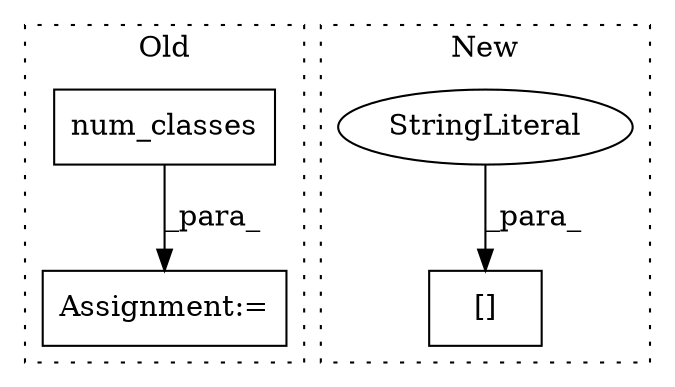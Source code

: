 digraph G {
subgraph cluster0 {
1 [label="num_classes" a="32" s="6461" l="13" shape="box"];
3 [label="Assignment:=" a="7" s="6368" l="2" shape="box"];
label = "Old";
style="dotted";
}
subgraph cluster1 {
2 [label="[]" a="2" s="6353,6373" l="12,1" shape="box"];
4 [label="StringLiteral" a="45" s="6365" l="8" shape="ellipse"];
label = "New";
style="dotted";
}
1 -> 3 [label="_para_"];
4 -> 2 [label="_para_"];
}
